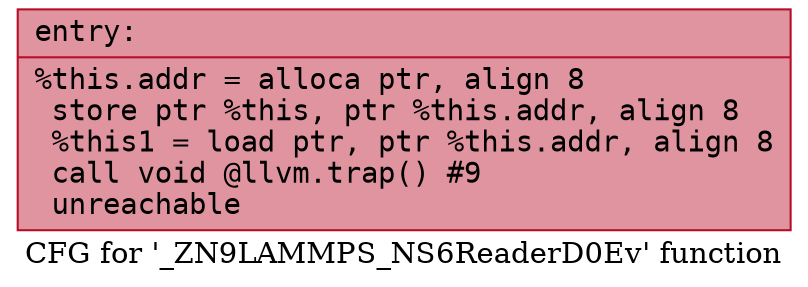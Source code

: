 digraph "CFG for '_ZN9LAMMPS_NS6ReaderD0Ev' function" {
	label="CFG for '_ZN9LAMMPS_NS6ReaderD0Ev' function";

	Node0x55a6f5347610 [shape=record,color="#b70d28ff", style=filled, fillcolor="#b70d2870" fontname="Courier",label="{entry:\l|  %this.addr = alloca ptr, align 8\l  store ptr %this, ptr %this.addr, align 8\l  %this1 = load ptr, ptr %this.addr, align 8\l  call void @llvm.trap() #9\l  unreachable\l}"];
}
